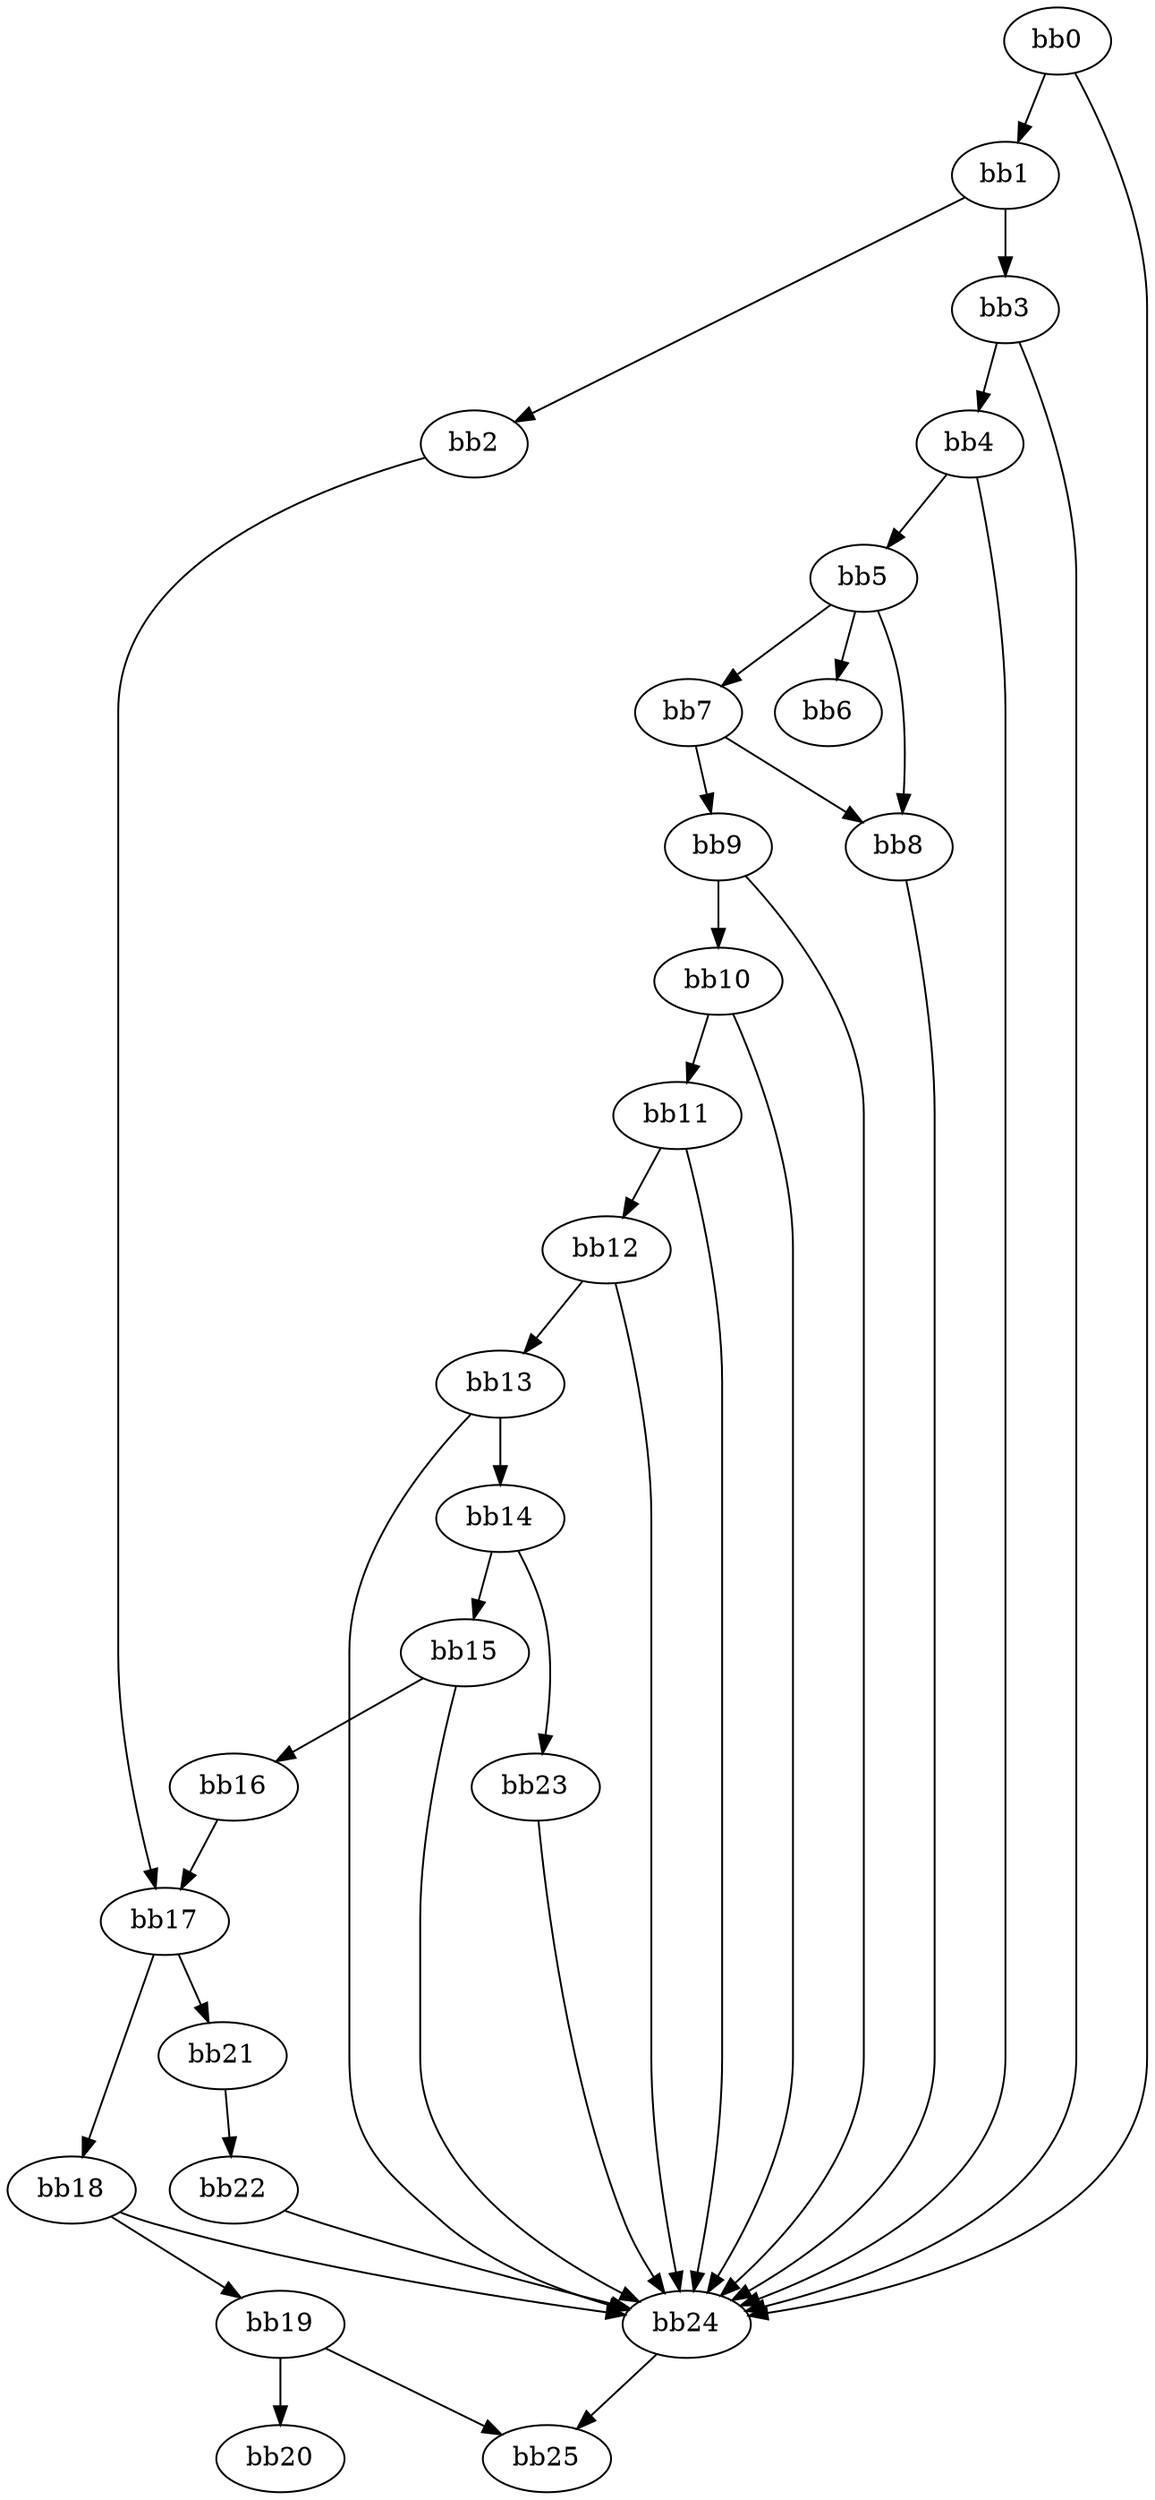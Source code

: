 digraph {
    0 [ label = "bb0\l" ]
    1 [ label = "bb1\l" ]
    2 [ label = "bb2\l" ]
    3 [ label = "bb3\l" ]
    4 [ label = "bb4\l" ]
    5 [ label = "bb5\l" ]
    6 [ label = "bb6\l" ]
    7 [ label = "bb7\l" ]
    8 [ label = "bb8\l" ]
    9 [ label = "bb9\l" ]
    10 [ label = "bb10\l" ]
    11 [ label = "bb11\l" ]
    12 [ label = "bb12\l" ]
    13 [ label = "bb13\l" ]
    14 [ label = "bb14\l" ]
    15 [ label = "bb15\l" ]
    16 [ label = "bb16\l" ]
    17 [ label = "bb17\l" ]
    18 [ label = "bb18\l" ]
    19 [ label = "bb19\l" ]
    20 [ label = "bb20\l" ]
    21 [ label = "bb21\l" ]
    22 [ label = "bb22\l" ]
    23 [ label = "bb23\l" ]
    24 [ label = "bb24\l" ]
    25 [ label = "bb25\l" ]
    0 -> 1 [ ]
    0 -> 24 [ ]
    1 -> 2 [ ]
    1 -> 3 [ ]
    2 -> 17 [ ]
    3 -> 4 [ ]
    3 -> 24 [ ]
    4 -> 5 [ ]
    4 -> 24 [ ]
    5 -> 6 [ ]
    5 -> 7 [ ]
    5 -> 8 [ ]
    7 -> 8 [ ]
    7 -> 9 [ ]
    8 -> 24 [ ]
    9 -> 10 [ ]
    9 -> 24 [ ]
    10 -> 11 [ ]
    10 -> 24 [ ]
    11 -> 12 [ ]
    11 -> 24 [ ]
    12 -> 13 [ ]
    12 -> 24 [ ]
    13 -> 14 [ ]
    13 -> 24 [ ]
    14 -> 15 [ ]
    14 -> 23 [ ]
    15 -> 16 [ ]
    15 -> 24 [ ]
    16 -> 17 [ ]
    17 -> 18 [ ]
    17 -> 21 [ ]
    18 -> 19 [ ]
    18 -> 24 [ ]
    19 -> 20 [ ]
    19 -> 25 [ ]
    21 -> 22 [ ]
    22 -> 24 [ ]
    23 -> 24 [ ]
    24 -> 25 [ ]
}

